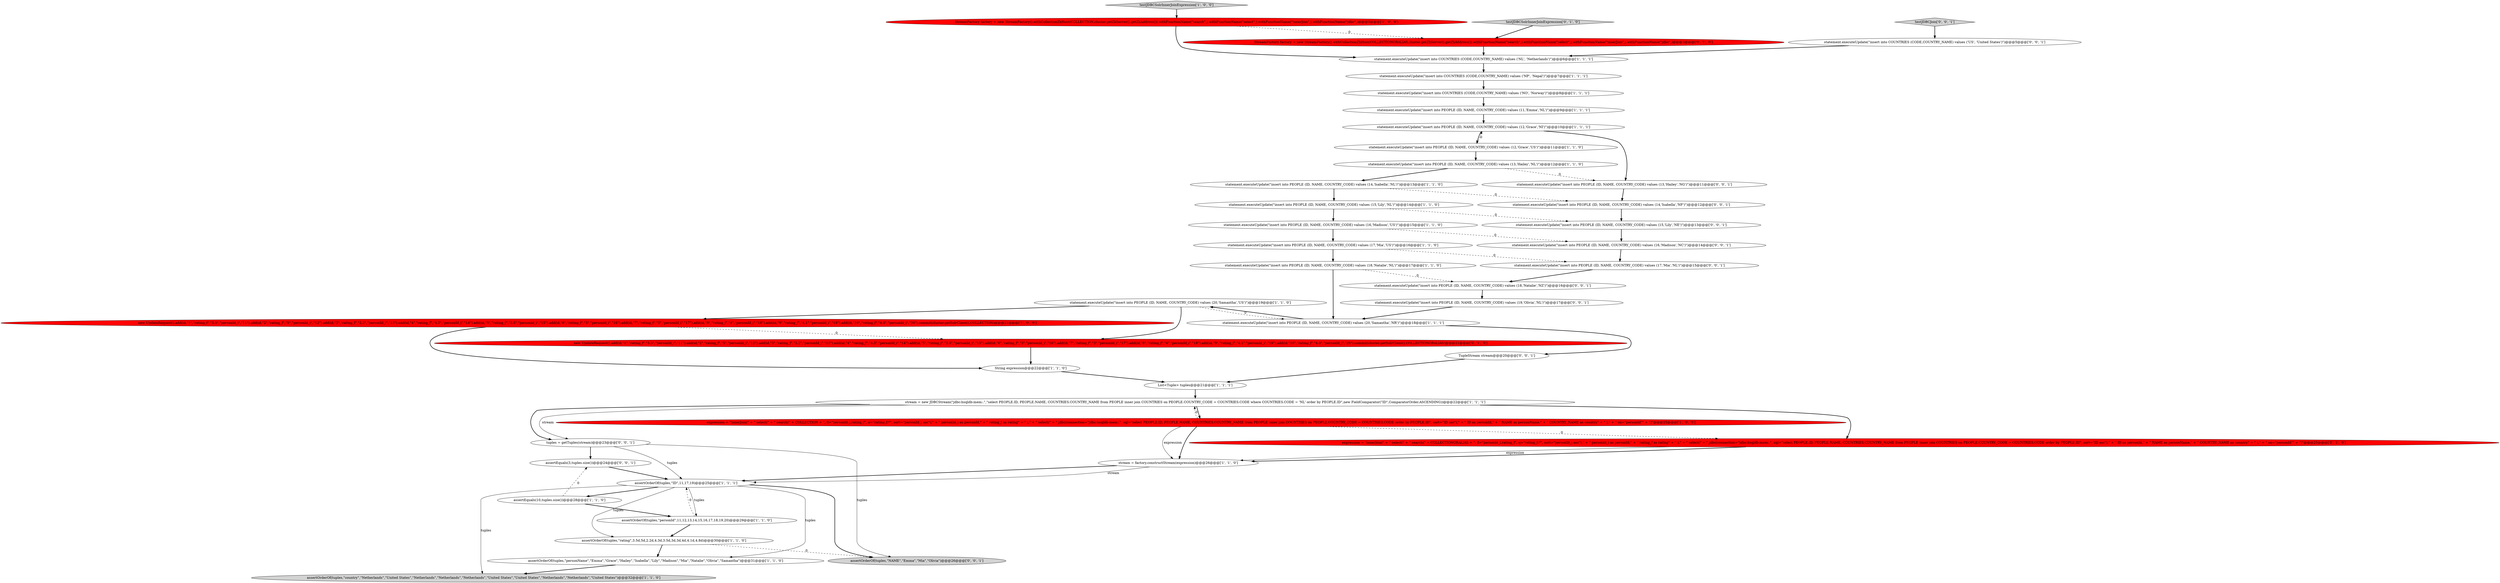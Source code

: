 digraph {
0 [style = filled, label = "stream = new JDBCStream(\"jdbc:hsqldb:mem:.\",\"select PEOPLE.ID, PEOPLE.NAME, COUNTRIES.COUNTRY_NAME from PEOPLE inner join COUNTRIES on PEOPLE.COUNTRY_CODE = COUNTRIES.CODE where COUNTRIES.CODE = 'NL' order by PEOPLE.ID\",new FieldComparator(\"ID\",ComparatorOrder.ASCENDING))@@@22@@@['1', '1', '1']", fillcolor = white, shape = ellipse image = "AAA0AAABBB1BBB"];
34 [style = filled, label = "assertEquals(3,tuples.size())@@@24@@@['0', '0', '1']", fillcolor = white, shape = ellipse image = "AAA0AAABBB3BBB"];
18 [style = filled, label = "new UpdateRequest().add(id,\"1\",\"rating_f\",\"3.5\",\"personId_i\",\"11\").add(id,\"2\",\"rating_f\",\"5\",\"personId_i\",\"12\").add(id,\"3\",\"rating_f\",\"2.2\",\"personId_i\",\"13\").add(id,\"4\",\"rating_f\",\"4.3\",\"personId_i\",\"14\").add(id,\"5\",\"rating_f\",\"3.5\",\"personId_i\",\"15\").add(id,\"6\",\"rating_f\",\"3\",\"personId_i\",\"16\").add(id,\"7\",\"rating_f\",\"3\",\"personId_i\",\"17\").add(id,\"8\",\"rating_f\",\"4\",\"personId_i\",\"18\").add(id,\"9\",\"rating_f\",\"4.1\",\"personId_i\",\"19\").add(id,\"10\",\"rating_f\",\"4.8\",\"personId_i\",\"20\").commit(cluster.getSolrClient(),COLLECTION)@@@21@@@['1', '0', '0']", fillcolor = red, shape = ellipse image = "AAA1AAABBB1BBB"];
19 [style = filled, label = "statement.executeUpdate(\"insert into PEOPLE (ID, NAME, COUNTRY_CODE) values (18,'Natalie','NL')\")@@@17@@@['1', '1', '0']", fillcolor = white, shape = ellipse image = "AAA0AAABBB1BBB"];
2 [style = filled, label = "assertOrderOf(tuples,\"country\",\"Netherlands\",\"United States\",\"Netherlands\",\"Netherlands\",\"Netherlands\",\"United States\",\"United States\",\"Netherlands\",\"Netherlands\",\"United States\")@@@32@@@['1', '1', '0']", fillcolor = lightgray, shape = ellipse image = "AAA0AAABBB1BBB"];
17 [style = filled, label = "statement.executeUpdate(\"insert into PEOPLE (ID, NAME, COUNTRY_CODE) values (20,'Samantha','NR')\")@@@18@@@['1', '1', '1']", fillcolor = white, shape = ellipse image = "AAA0AAABBB1BBB"];
24 [style = filled, label = "statement.executeUpdate(\"insert into PEOPLE (ID, NAME, COUNTRY_CODE) values (12,'Grace','US')\")@@@11@@@['1', '1', '0']", fillcolor = white, shape = ellipse image = "AAA0AAABBB1BBB"];
36 [style = filled, label = "statement.executeUpdate(\"insert into PEOPLE (ID, NAME, COUNTRY_CODE) values (13,'Hailey','NG')\")@@@11@@@['0', '0', '1']", fillcolor = white, shape = ellipse image = "AAA0AAABBB3BBB"];
20 [style = filled, label = "StreamFactory factory = new StreamFactory().withCollectionZkHost(COLLECTION,cluster.getZkServer().getZkAddress()).withFunctionName(\"search\",).withFunctionName(\"select\",).withFunctionName(\"innerJoin\",).withFunctionName(\"jdbc\",)@@@3@@@['1', '0', '0']", fillcolor = red, shape = ellipse image = "AAA1AAABBB1BBB"];
3 [style = filled, label = "assertEquals(10,tuples.size())@@@28@@@['1', '1', '0']", fillcolor = white, shape = ellipse image = "AAA0AAABBB1BBB"];
8 [style = filled, label = "statement.executeUpdate(\"insert into PEOPLE (ID, NAME, COUNTRY_CODE) values (12,'Grace','NI')\")@@@10@@@['1', '1', '1']", fillcolor = white, shape = ellipse image = "AAA0AAABBB1BBB"];
32 [style = filled, label = "statement.executeUpdate(\"insert into PEOPLE (ID, NAME, COUNTRY_CODE) values (16,'Madison','NC')\")@@@14@@@['0', '0', '1']", fillcolor = white, shape = ellipse image = "AAA0AAABBB3BBB"];
42 [style = filled, label = "testJDBCJoin['0', '0', '1']", fillcolor = lightgray, shape = diamond image = "AAA0AAABBB3BBB"];
14 [style = filled, label = "assertOrderOf(tuples,\"personName\",\"Emma\",\"Grace\",\"Hailey\",\"Isabella\",\"Lily\",\"Madison\",\"Mia\",\"Natalie\",\"Olivia\",\"Samantha\")@@@31@@@['1', '1', '0']", fillcolor = white, shape = ellipse image = "AAA0AAABBB1BBB"];
5 [style = filled, label = "statement.executeUpdate(\"insert into COUNTRIES (CODE,COUNTRY_NAME) values ('NL', 'Netherlands')\")@@@6@@@['1', '1', '1']", fillcolor = white, shape = ellipse image = "AAA0AAABBB1BBB"];
1 [style = filled, label = "String expression@@@22@@@['1', '1', '0']", fillcolor = white, shape = ellipse image = "AAA0AAABBB1BBB"];
6 [style = filled, label = "statement.executeUpdate(\"insert into PEOPLE (ID, NAME, COUNTRY_CODE) values (13,'Hailey','NL')\")@@@12@@@['1', '1', '0']", fillcolor = white, shape = ellipse image = "AAA0AAABBB1BBB"];
38 [style = filled, label = "tuples = getTuples(stream)@@@23@@@['0', '0', '1']", fillcolor = white, shape = ellipse image = "AAA0AAABBB3BBB"];
12 [style = filled, label = "statement.executeUpdate(\"insert into PEOPLE (ID, NAME, COUNTRY_CODE) values (11,'Emma','NL')\")@@@9@@@['1', '1', '1']", fillcolor = white, shape = ellipse image = "AAA0AAABBB1BBB"];
23 [style = filled, label = "stream = factory.constructStream(expression)@@@26@@@['1', '1', '0']", fillcolor = white, shape = ellipse image = "AAA0AAABBB1BBB"];
27 [style = filled, label = "List<Tuple> tuples@@@21@@@['1', '1', '1']", fillcolor = white, shape = ellipse image = "AAA0AAABBB1BBB"];
31 [style = filled, label = "new UpdateRequest().add(id,\"1\",\"rating_f\",\"3.5\",\"personId_i\",\"11\").add(id,\"2\",\"rating_f\",\"5\",\"personId_i\",\"12\").add(id,\"3\",\"rating_f\",\"2.2\",\"personId_i\",\"13\").add(id,\"4\",\"rating_f\",\"4.3\",\"personId_i\",\"14\").add(id,\"5\",\"rating_f\",\"3.5\",\"personId_i\",\"15\").add(id,\"6\",\"rating_f\",\"3\",\"personId_i\",\"16\").add(id,\"7\",\"rating_f\",\"3\",\"personId_i\",\"17\").add(id,\"8\",\"rating_f\",\"4\",\"personId_i\",\"18\").add(id,\"9\",\"rating_f\",\"4.1\",\"personId_i\",\"19\").add(id,\"10\",\"rating_f\",\"4.8\",\"personId_i\",\"20\").commit(cluster.getSolrClient(),COLLECTIONORALIAS)@@@21@@@['0', '1', '0']", fillcolor = red, shape = ellipse image = "AAA1AAABBB2BBB"];
9 [style = filled, label = "testJDBCSolrInnerJoinExpression['1', '0', '0']", fillcolor = lightgray, shape = diamond image = "AAA0AAABBB1BBB"];
25 [style = filled, label = "statement.executeUpdate(\"insert into PEOPLE (ID, NAME, COUNTRY_CODE) values (14,'Isabella','NL')\")@@@13@@@['1', '1', '0']", fillcolor = white, shape = ellipse image = "AAA0AAABBB1BBB"];
44 [style = filled, label = "TupleStream stream@@@20@@@['0', '0', '1']", fillcolor = white, shape = ellipse image = "AAA0AAABBB3BBB"];
11 [style = filled, label = "assertOrderOf(tuples,\"personId\",11,12,13,14,15,16,17,18,19,20)@@@29@@@['1', '1', '0']", fillcolor = white, shape = ellipse image = "AAA0AAABBB1BBB"];
30 [style = filled, label = "expression = \"innerJoin(\" + \" select(\" + \" search(\" + COLLECTIONORALIAS + \", fl=\"personId_i,rating_f\", q=\"rating_f:*\", sort=\"personId_i asc\"),\" + \" personId_i as personId,\" + \" rating_f as rating\" + \" ),\" + \" select(\" + \" jdbc(connection=\"jdbc:hsqldb:mem:.\", sql=\"select PEOPLE.ID, PEOPLE.NAME, COUNTRIES.COUNTRY_NAME from PEOPLE inner join COUNTRIES on PEOPLE.COUNTRY_CODE = COUNTRIES.CODE order by PEOPLE.ID\", sort=\"ID asc\"),\" + \" ID as personId,\" + \" NAME as personName,\" + \" COUNTRY_NAME as country\" + \" ),\" + \" on=\"personId\"\" + \")\"@@@25@@@['0', '1', '0']", fillcolor = red, shape = ellipse image = "AAA1AAABBB2BBB"];
29 [style = filled, label = "testJDBCSolrInnerJoinExpression['0', '1', '0']", fillcolor = lightgray, shape = diamond image = "AAA0AAABBB2BBB"];
16 [style = filled, label = "statement.executeUpdate(\"insert into COUNTRIES (CODE,COUNTRY_NAME) values ('NP', 'Nepal')\")@@@7@@@['1', '1', '1']", fillcolor = white, shape = ellipse image = "AAA0AAABBB1BBB"];
28 [style = filled, label = "StreamFactory factory = new StreamFactory().withCollectionZkHost(COLLECTIONORALIAS,cluster.getZkServer().getZkAddress()).withFunctionName(\"search\",).withFunctionName(\"select\",).withFunctionName(\"innerJoin\",).withFunctionName(\"jdbc\",)@@@3@@@['0', '1', '0']", fillcolor = red, shape = ellipse image = "AAA1AAABBB2BBB"];
26 [style = filled, label = "statement.executeUpdate(\"insert into PEOPLE (ID, NAME, COUNTRY_CODE) values (20,'Samantha','US')\")@@@19@@@['1', '1', '0']", fillcolor = white, shape = ellipse image = "AAA0AAABBB1BBB"];
33 [style = filled, label = "statement.executeUpdate(\"insert into PEOPLE (ID, NAME, COUNTRY_CODE) values (17,'Mia','NL')\")@@@15@@@['0', '0', '1']", fillcolor = white, shape = ellipse image = "AAA0AAABBB3BBB"];
40 [style = filled, label = "statement.executeUpdate(\"insert into PEOPLE (ID, NAME, COUNTRY_CODE) values (15,'Lily','NE')\")@@@13@@@['0', '0', '1']", fillcolor = white, shape = ellipse image = "AAA0AAABBB3BBB"];
41 [style = filled, label = "statement.executeUpdate(\"insert into PEOPLE (ID, NAME, COUNTRY_CODE) values (19,'Olivia','NL')\")@@@17@@@['0', '0', '1']", fillcolor = white, shape = ellipse image = "AAA0AAABBB3BBB"];
37 [style = filled, label = "statement.executeUpdate(\"insert into COUNTRIES (CODE,COUNTRY_NAME) values ('US', 'United States')\")@@@5@@@['0', '0', '1']", fillcolor = white, shape = ellipse image = "AAA0AAABBB3BBB"];
35 [style = filled, label = "assertOrderOf(tuples,\"NAME\",\"Emma\",\"Mia\",\"Olivia\")@@@26@@@['0', '0', '1']", fillcolor = lightgray, shape = ellipse image = "AAA0AAABBB3BBB"];
21 [style = filled, label = "statement.executeUpdate(\"insert into PEOPLE (ID, NAME, COUNTRY_CODE) values (15,'Lily','NL')\")@@@14@@@['1', '1', '0']", fillcolor = white, shape = ellipse image = "AAA0AAABBB1BBB"];
10 [style = filled, label = "assertOrderOf(tuples,\"ID\",11,17,19)@@@25@@@['1', '1', '1']", fillcolor = white, shape = ellipse image = "AAA0AAABBB1BBB"];
43 [style = filled, label = "statement.executeUpdate(\"insert into PEOPLE (ID, NAME, COUNTRY_CODE) values (14,'Isabella','NF')\")@@@12@@@['0', '0', '1']", fillcolor = white, shape = ellipse image = "AAA0AAABBB3BBB"];
7 [style = filled, label = "statement.executeUpdate(\"insert into PEOPLE (ID, NAME, COUNTRY_CODE) values (17,'Mia','US')\")@@@16@@@['1', '1', '0']", fillcolor = white, shape = ellipse image = "AAA0AAABBB1BBB"];
39 [style = filled, label = "statement.executeUpdate(\"insert into PEOPLE (ID, NAME, COUNTRY_CODE) values (18,'Natalie','NZ')\")@@@16@@@['0', '0', '1']", fillcolor = white, shape = ellipse image = "AAA0AAABBB3BBB"];
15 [style = filled, label = "statement.executeUpdate(\"insert into PEOPLE (ID, NAME, COUNTRY_CODE) values (16,'Madison','US')\")@@@15@@@['1', '1', '0']", fillcolor = white, shape = ellipse image = "AAA0AAABBB1BBB"];
4 [style = filled, label = "statement.executeUpdate(\"insert into COUNTRIES (CODE,COUNTRY_NAME) values ('NO', 'Norway')\")@@@8@@@['1', '1', '1']", fillcolor = white, shape = ellipse image = "AAA0AAABBB1BBB"];
22 [style = filled, label = "expression = \"innerJoin(\" + \" select(\" + \" search(\" + COLLECTION + \", fl=\"personId_i,rating_f\", q=\"rating_f:*\", sort=\"personId_i asc\"),\" + \" personId_i as personId,\" + \" rating_f as rating\" + \" ),\" + \" select(\" + \" jdbc(connection=\"jdbc:hsqldb:mem:.\", sql=\"select PEOPLE.ID, PEOPLE.NAME, COUNTRIES.COUNTRY_NAME from PEOPLE inner join COUNTRIES on PEOPLE.COUNTRY_CODE = COUNTRIES.CODE order by PEOPLE.ID\", sort=\"ID asc\"),\" + \" ID as personId,\" + \" NAME as personName,\" + \" COUNTRY_NAME as country\" + \" ),\" + \" on=\"personId\"\" + \")\"@@@25@@@['1', '0', '0']", fillcolor = red, shape = ellipse image = "AAA1AAABBB1BBB"];
13 [style = filled, label = "assertOrderOf(tuples,\"rating\",3.5d,5d,2.2d,4.3d,3.5d,3d,3d,4d,4.1d,4.8d)@@@30@@@['1', '1', '0']", fillcolor = white, shape = ellipse image = "AAA0AAABBB1BBB"];
36->43 [style = bold, label=""];
11->10 [style = dashed, label="0"];
0->30 [style = bold, label=""];
17->26 [style = bold, label=""];
28->5 [style = bold, label=""];
42->37 [style = bold, label=""];
15->7 [style = bold, label=""];
27->0 [style = bold, label=""];
13->35 [style = dashed, label="0"];
21->15 [style = bold, label=""];
30->23 [style = bold, label=""];
1->27 [style = bold, label=""];
20->28 [style = dashed, label="0"];
3->11 [style = bold, label=""];
10->13 [style = solid, label="tuples"];
10->35 [style = bold, label=""];
15->32 [style = dashed, label="0"];
10->3 [style = bold, label=""];
26->17 [style = dashed, label="0"];
9->20 [style = bold, label=""];
22->0 [style = dashed, label="0"];
25->43 [style = dashed, label="0"];
19->17 [style = bold, label=""];
31->1 [style = bold, label=""];
10->2 [style = solid, label="tuples"];
38->35 [style = solid, label="tuples"];
34->10 [style = bold, label=""];
38->10 [style = solid, label="tuples"];
22->23 [style = bold, label=""];
32->33 [style = bold, label=""];
0->38 [style = bold, label=""];
20->5 [style = bold, label=""];
29->28 [style = bold, label=""];
5->16 [style = bold, label=""];
37->5 [style = bold, label=""];
43->40 [style = bold, label=""];
30->23 [style = solid, label="expression"];
41->17 [style = bold, label=""];
26->31 [style = bold, label=""];
8->36 [style = bold, label=""];
3->34 [style = dashed, label="0"];
33->39 [style = bold, label=""];
18->1 [style = bold, label=""];
23->10 [style = solid, label="stream"];
19->39 [style = dashed, label="0"];
10->14 [style = solid, label="tuples"];
12->8 [style = bold, label=""];
6->36 [style = dashed, label="0"];
22->30 [style = dashed, label="0"];
0->22 [style = bold, label=""];
11->13 [style = bold, label=""];
38->34 [style = bold, label=""];
40->32 [style = bold, label=""];
23->10 [style = bold, label=""];
21->40 [style = dashed, label="0"];
4->12 [style = bold, label=""];
22->23 [style = solid, label="expression"];
39->41 [style = bold, label=""];
14->2 [style = bold, label=""];
24->8 [style = dashed, label="0"];
17->44 [style = bold, label=""];
7->33 [style = dashed, label="0"];
0->38 [style = solid, label="stream"];
16->4 [style = bold, label=""];
44->27 [style = bold, label=""];
10->11 [style = solid, label="tuples"];
24->6 [style = bold, label=""];
7->19 [style = bold, label=""];
13->14 [style = bold, label=""];
18->31 [style = dashed, label="0"];
25->21 [style = bold, label=""];
6->25 [style = bold, label=""];
26->18 [style = bold, label=""];
8->24 [style = bold, label=""];
}
